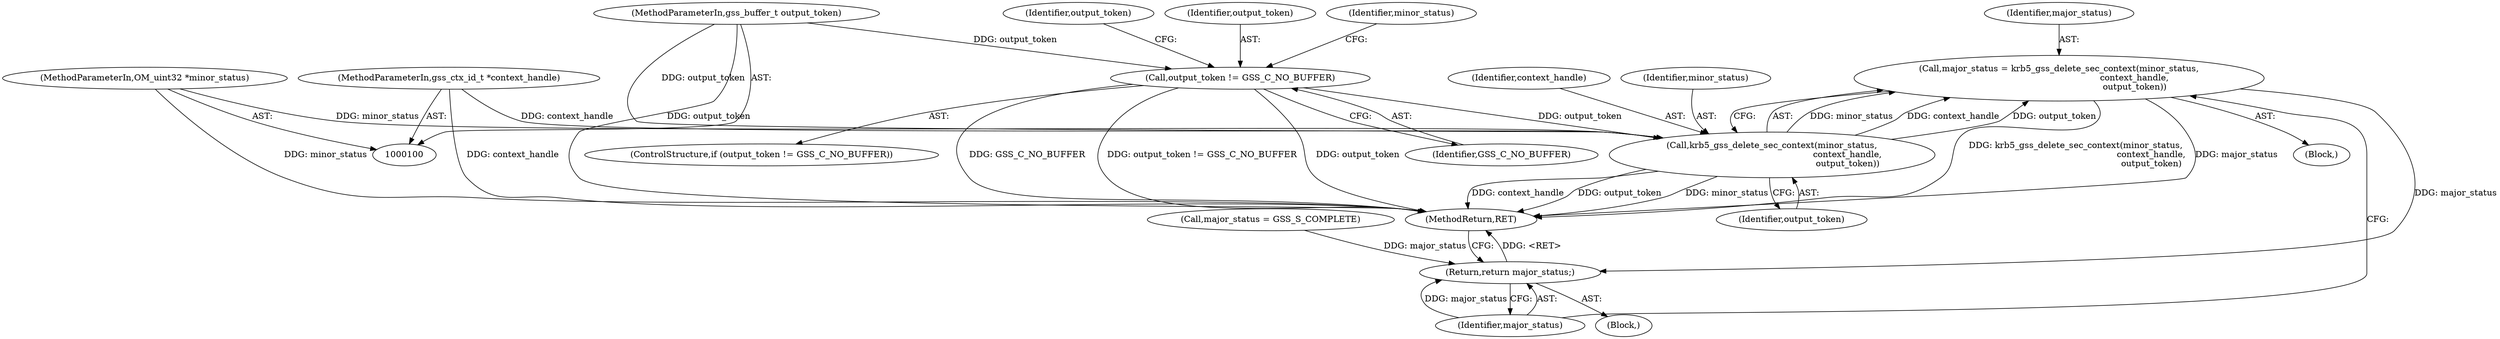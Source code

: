 digraph "1_krb5_e04f0283516e80d2f93366e0d479d13c9b5c8c2a_2@API" {
"1000162" [label="(Call,major_status = krb5_gss_delete_sec_context(minor_status,\n                                                       context_handle,\n                                                       output_token))"];
"1000164" [label="(Call,krb5_gss_delete_sec_context(minor_status,\n                                                       context_handle,\n                                                       output_token))"];
"1000101" [label="(MethodParameterIn,OM_uint32 *minor_status)"];
"1000102" [label="(MethodParameterIn,gss_ctx_id_t *context_handle)"];
"1000110" [label="(Call,output_token != GSS_C_NO_BUFFER)"];
"1000103" [label="(MethodParameterIn,gss_buffer_t output_token)"];
"1000168" [label="(Return,return major_status;)"];
"1000116" [label="(Identifier,output_token)"];
"1000109" [label="(ControlStructure,if (output_token != GSS_C_NO_BUFFER))"];
"1000111" [label="(Identifier,output_token)"];
"1000102" [label="(MethodParameterIn,gss_ctx_id_t *context_handle)"];
"1000106" [label="(Call,major_status = GSS_S_COMPLETE)"];
"1000170" [label="(MethodReturn,RET)"];
"1000101" [label="(MethodParameterIn,OM_uint32 *minor_status)"];
"1000163" [label="(Identifier,major_status)"];
"1000167" [label="(Identifier,output_token)"];
"1000110" [label="(Call,output_token != GSS_C_NO_BUFFER)"];
"1000166" [label="(Identifier,context_handle)"];
"1000168" [label="(Return,return major_status;)"];
"1000112" [label="(Identifier,GSS_C_NO_BUFFER)"];
"1000165" [label="(Identifier,minor_status)"];
"1000155" [label="(Block,)"];
"1000169" [label="(Identifier,major_status)"];
"1000164" [label="(Call,krb5_gss_delete_sec_context(minor_status,\n                                                       context_handle,\n                                                       output_token))"];
"1000162" [label="(Call,major_status = krb5_gss_delete_sec_context(minor_status,\n                                                       context_handle,\n                                                       output_token))"];
"1000103" [label="(MethodParameterIn,gss_buffer_t output_token)"];
"1000126" [label="(Identifier,minor_status)"];
"1000104" [label="(Block,)"];
"1000162" -> "1000155"  [label="AST: "];
"1000162" -> "1000164"  [label="CFG: "];
"1000163" -> "1000162"  [label="AST: "];
"1000164" -> "1000162"  [label="AST: "];
"1000169" -> "1000162"  [label="CFG: "];
"1000162" -> "1000170"  [label="DDG: krb5_gss_delete_sec_context(minor_status,\n                                                       context_handle,\n                                                       output_token)"];
"1000162" -> "1000170"  [label="DDG: major_status"];
"1000164" -> "1000162"  [label="DDG: minor_status"];
"1000164" -> "1000162"  [label="DDG: context_handle"];
"1000164" -> "1000162"  [label="DDG: output_token"];
"1000162" -> "1000168"  [label="DDG: major_status"];
"1000164" -> "1000167"  [label="CFG: "];
"1000165" -> "1000164"  [label="AST: "];
"1000166" -> "1000164"  [label="AST: "];
"1000167" -> "1000164"  [label="AST: "];
"1000164" -> "1000170"  [label="DDG: context_handle"];
"1000164" -> "1000170"  [label="DDG: output_token"];
"1000164" -> "1000170"  [label="DDG: minor_status"];
"1000101" -> "1000164"  [label="DDG: minor_status"];
"1000102" -> "1000164"  [label="DDG: context_handle"];
"1000110" -> "1000164"  [label="DDG: output_token"];
"1000103" -> "1000164"  [label="DDG: output_token"];
"1000101" -> "1000100"  [label="AST: "];
"1000101" -> "1000170"  [label="DDG: minor_status"];
"1000102" -> "1000100"  [label="AST: "];
"1000102" -> "1000170"  [label="DDG: context_handle"];
"1000110" -> "1000109"  [label="AST: "];
"1000110" -> "1000112"  [label="CFG: "];
"1000111" -> "1000110"  [label="AST: "];
"1000112" -> "1000110"  [label="AST: "];
"1000116" -> "1000110"  [label="CFG: "];
"1000126" -> "1000110"  [label="CFG: "];
"1000110" -> "1000170"  [label="DDG: GSS_C_NO_BUFFER"];
"1000110" -> "1000170"  [label="DDG: output_token != GSS_C_NO_BUFFER"];
"1000110" -> "1000170"  [label="DDG: output_token"];
"1000103" -> "1000110"  [label="DDG: output_token"];
"1000103" -> "1000100"  [label="AST: "];
"1000103" -> "1000170"  [label="DDG: output_token"];
"1000168" -> "1000104"  [label="AST: "];
"1000168" -> "1000169"  [label="CFG: "];
"1000169" -> "1000168"  [label="AST: "];
"1000170" -> "1000168"  [label="CFG: "];
"1000168" -> "1000170"  [label="DDG: <RET>"];
"1000169" -> "1000168"  [label="DDG: major_status"];
"1000106" -> "1000168"  [label="DDG: major_status"];
}
